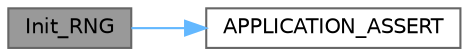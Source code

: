 digraph "Init_RNG"
{
 // LATEX_PDF_SIZE
  bgcolor="transparent";
  edge [fontname=Helvetica,fontsize=10,labelfontname=Helvetica,labelfontsize=10];
  node [fontname=Helvetica,fontsize=10,shape=box,height=0.2,width=0.4];
  rankdir="LR";
  Node1 [id="Node000001",label="Init_RNG",height=0.2,width=0.4,color="gray40", fillcolor="grey60", style="filled", fontcolor="black",tooltip="Initializes the Random Number Generator (RNG) hardware."];
  Node1 -> Node2 [id="edge1_Node000001_Node000002",color="steelblue1",style="solid",tooltip=" "];
  Node2 [id="Node000002",label="APPLICATION_ASSERT",height=0.2,width=0.4,color="grey40", fillcolor="white", style="filled",URL="$_error_handling_8c.html#a677a839c1cbb6a0011d1bb3288c230c4",tooltip="Asserts a condition in the application."];
}
